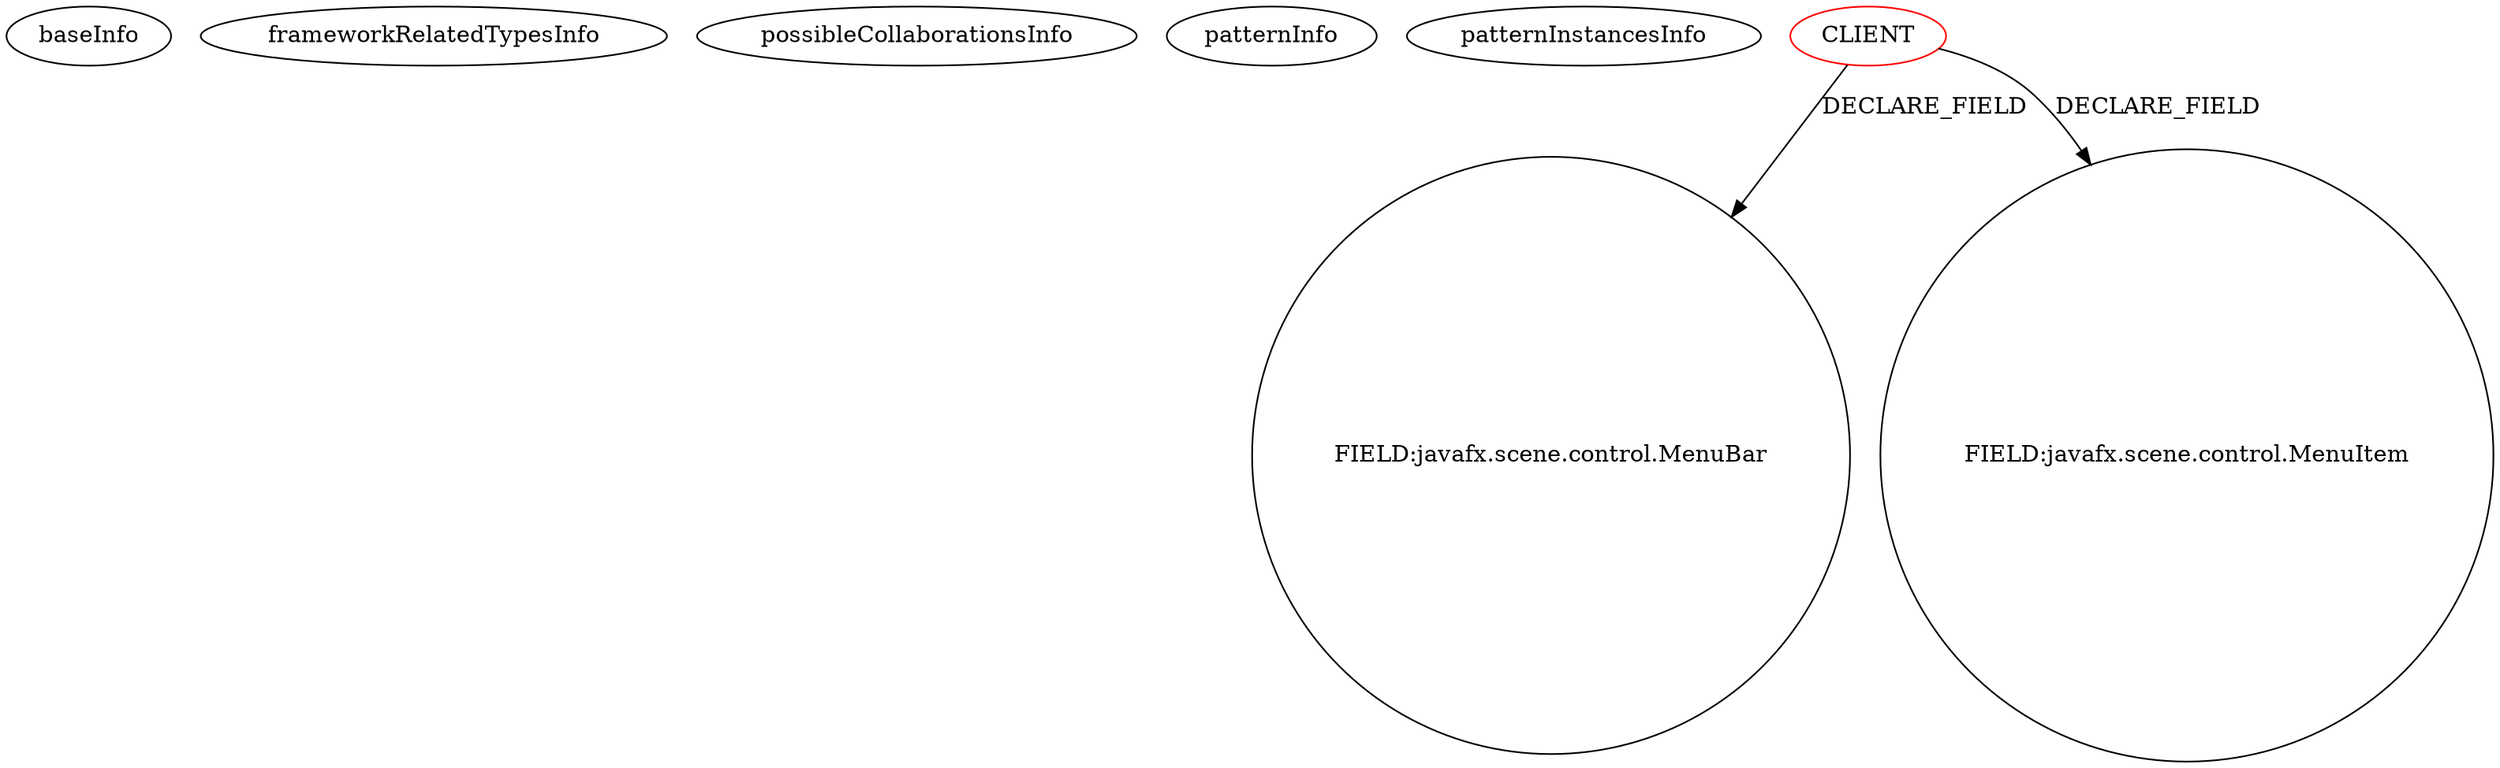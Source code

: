 digraph {
baseInfo[graphId=2455,category="pattern",isAnonymous=false,possibleRelation=false]
frameworkRelatedTypesInfo[]
possibleCollaborationsInfo[]
patternInfo[frequency=8.0,patternRootClient=0]
patternInstancesInfo[0="zvakanaka-bitbit~/zvakanaka-bitbit/bitbit-master/src/bitbit/BitBit.java~BitBit~4923",1="JustinAarden-C2J-Stamboom~/JustinAarden-C2J-Stamboom/C2J-Stamboom-master/src/stamboom/gui/StamboomFXController.java~StamboomFXController~734",2="kondzioski-bugtracker~/kondzioski-bugtracker/bugtracker-master/src/bugtracker/FXMLDocumentController.java~FXMLDocumentController~3481",3="Edenm-BlackJack~/Edenm-BlackJack/BlackJack-master/src/View/TableController.java~TableController~394",4="svadlamudi-GaussJordanElimination~/svadlamudi-GaussJordanElimination/GaussJordanElimination-master/src/gauss/jordan/elimination/MainController.java~MainController~4396",5="bjornbil-reservatie~/bjornbil-reservatie/reservatie-master/ReservatieKommaFinal/src/be/khleuven/bjornbillen/controller/MainController.java~MainController~2178",6="sebbafer-Sebanana~/sebbafer-Sebanana/Sebanana-master/src/sebanana/views/MyMenubar.java~MyMenubar~4131",7="pioluk-comprog~/pioluk-comprog/Sudoku-master/Sudoku-UI/src/main/java/org/comprog/App.java~App~3883"]
28[label="FIELD:javafx.scene.control.MenuBar",vertexType="FIELD_DECLARATION",isFrameworkType=false,shape=circle]
0[label="CLIENT",vertexType="ROOT_CLIENT_CLASS_DECLARATION",isFrameworkType=false,color=red]
2[label="FIELD:javafx.scene.control.MenuItem",vertexType="FIELD_DECLARATION",isFrameworkType=false,shape=circle]
0->28[label="DECLARE_FIELD"]
0->2[label="DECLARE_FIELD"]
}
